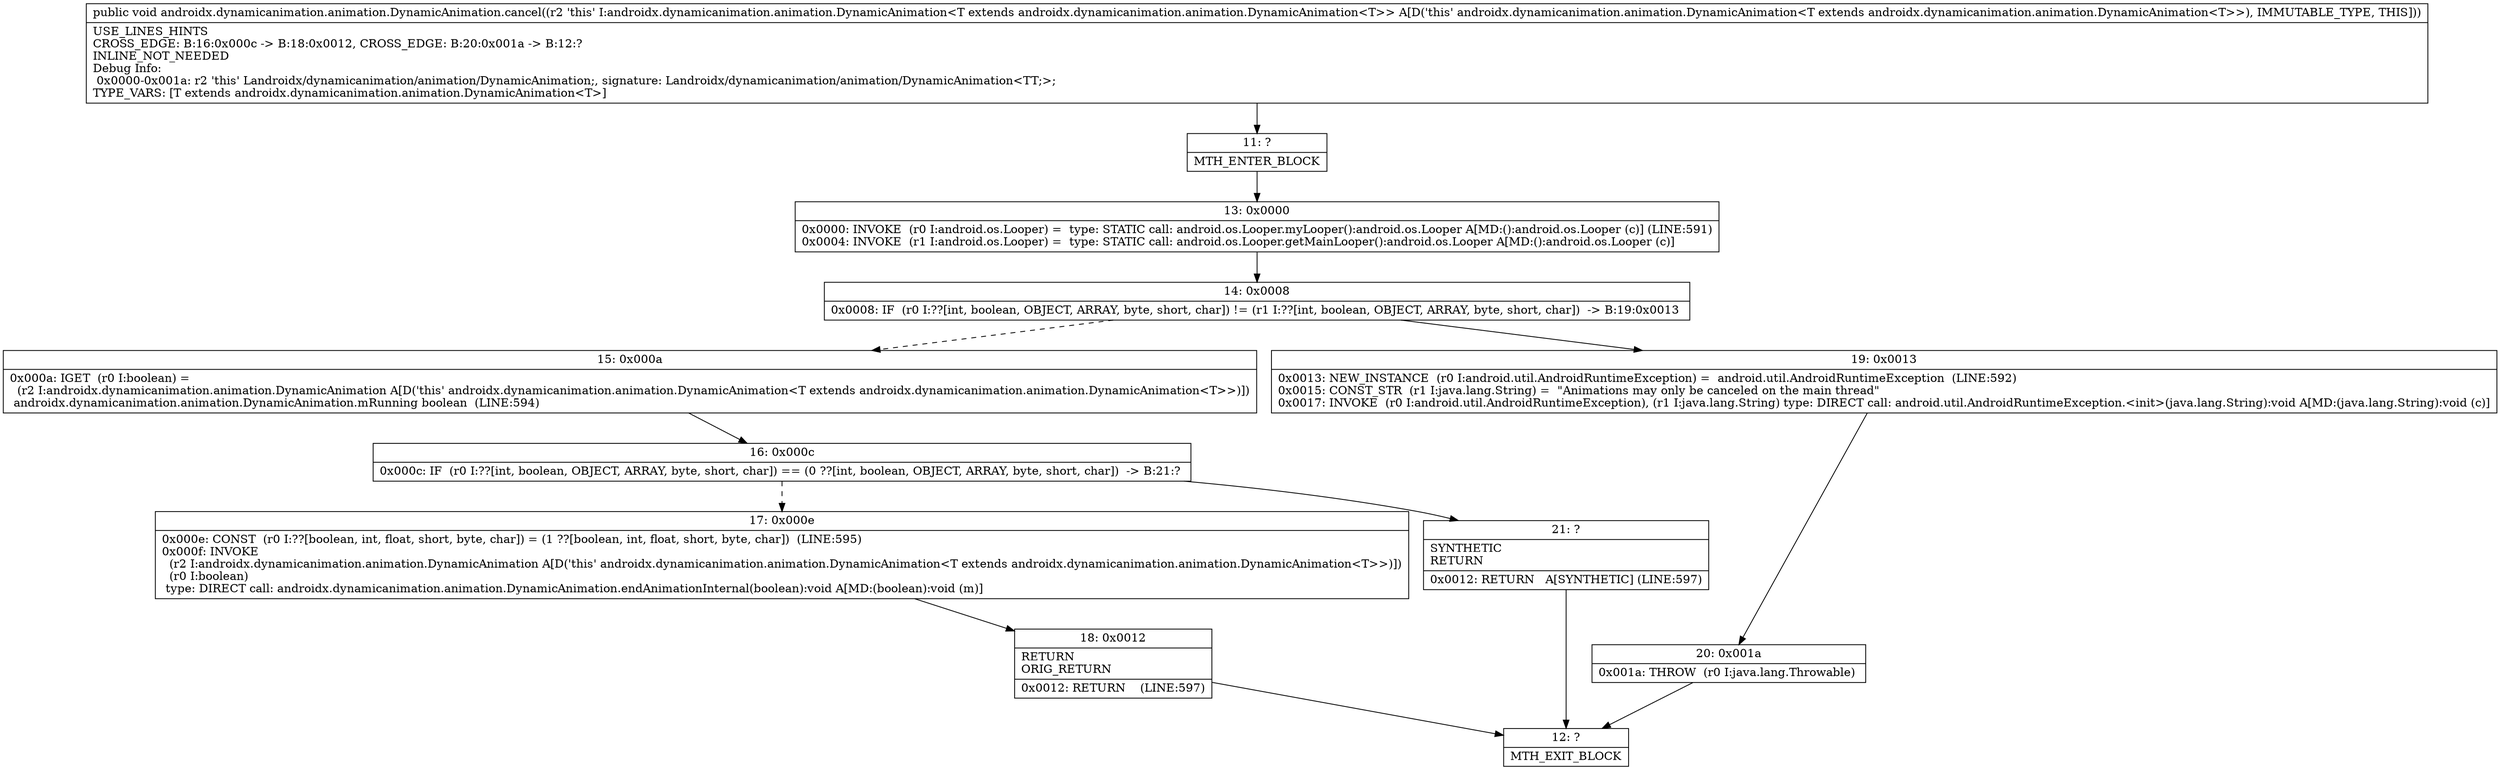 digraph "CFG forandroidx.dynamicanimation.animation.DynamicAnimation.cancel()V" {
Node_11 [shape=record,label="{11\:\ ?|MTH_ENTER_BLOCK\l}"];
Node_13 [shape=record,label="{13\:\ 0x0000|0x0000: INVOKE  (r0 I:android.os.Looper) =  type: STATIC call: android.os.Looper.myLooper():android.os.Looper A[MD:():android.os.Looper (c)] (LINE:591)\l0x0004: INVOKE  (r1 I:android.os.Looper) =  type: STATIC call: android.os.Looper.getMainLooper():android.os.Looper A[MD:():android.os.Looper (c)]\l}"];
Node_14 [shape=record,label="{14\:\ 0x0008|0x0008: IF  (r0 I:??[int, boolean, OBJECT, ARRAY, byte, short, char]) != (r1 I:??[int, boolean, OBJECT, ARRAY, byte, short, char])  \-\> B:19:0x0013 \l}"];
Node_15 [shape=record,label="{15\:\ 0x000a|0x000a: IGET  (r0 I:boolean) = \l  (r2 I:androidx.dynamicanimation.animation.DynamicAnimation A[D('this' androidx.dynamicanimation.animation.DynamicAnimation\<T extends androidx.dynamicanimation.animation.DynamicAnimation\<T\>\>)])\l androidx.dynamicanimation.animation.DynamicAnimation.mRunning boolean  (LINE:594)\l}"];
Node_16 [shape=record,label="{16\:\ 0x000c|0x000c: IF  (r0 I:??[int, boolean, OBJECT, ARRAY, byte, short, char]) == (0 ??[int, boolean, OBJECT, ARRAY, byte, short, char])  \-\> B:21:? \l}"];
Node_17 [shape=record,label="{17\:\ 0x000e|0x000e: CONST  (r0 I:??[boolean, int, float, short, byte, char]) = (1 ??[boolean, int, float, short, byte, char])  (LINE:595)\l0x000f: INVOKE  \l  (r2 I:androidx.dynamicanimation.animation.DynamicAnimation A[D('this' androidx.dynamicanimation.animation.DynamicAnimation\<T extends androidx.dynamicanimation.animation.DynamicAnimation\<T\>\>)])\l  (r0 I:boolean)\l type: DIRECT call: androidx.dynamicanimation.animation.DynamicAnimation.endAnimationInternal(boolean):void A[MD:(boolean):void (m)]\l}"];
Node_18 [shape=record,label="{18\:\ 0x0012|RETURN\lORIG_RETURN\l|0x0012: RETURN    (LINE:597)\l}"];
Node_12 [shape=record,label="{12\:\ ?|MTH_EXIT_BLOCK\l}"];
Node_21 [shape=record,label="{21\:\ ?|SYNTHETIC\lRETURN\l|0x0012: RETURN   A[SYNTHETIC] (LINE:597)\l}"];
Node_19 [shape=record,label="{19\:\ 0x0013|0x0013: NEW_INSTANCE  (r0 I:android.util.AndroidRuntimeException) =  android.util.AndroidRuntimeException  (LINE:592)\l0x0015: CONST_STR  (r1 I:java.lang.String) =  \"Animations may only be canceled on the main thread\" \l0x0017: INVOKE  (r0 I:android.util.AndroidRuntimeException), (r1 I:java.lang.String) type: DIRECT call: android.util.AndroidRuntimeException.\<init\>(java.lang.String):void A[MD:(java.lang.String):void (c)]\l}"];
Node_20 [shape=record,label="{20\:\ 0x001a|0x001a: THROW  (r0 I:java.lang.Throwable) \l}"];
MethodNode[shape=record,label="{public void androidx.dynamicanimation.animation.DynamicAnimation.cancel((r2 'this' I:androidx.dynamicanimation.animation.DynamicAnimation\<T extends androidx.dynamicanimation.animation.DynamicAnimation\<T\>\> A[D('this' androidx.dynamicanimation.animation.DynamicAnimation\<T extends androidx.dynamicanimation.animation.DynamicAnimation\<T\>\>), IMMUTABLE_TYPE, THIS]))  | USE_LINES_HINTS\lCROSS_EDGE: B:16:0x000c \-\> B:18:0x0012, CROSS_EDGE: B:20:0x001a \-\> B:12:?\lINLINE_NOT_NEEDED\lDebug Info:\l  0x0000\-0x001a: r2 'this' Landroidx\/dynamicanimation\/animation\/DynamicAnimation;, signature: Landroidx\/dynamicanimation\/animation\/DynamicAnimation\<TT;\>;\lTYPE_VARS: [T extends androidx.dynamicanimation.animation.DynamicAnimation\<T\>]\l}"];
MethodNode -> Node_11;Node_11 -> Node_13;
Node_13 -> Node_14;
Node_14 -> Node_15[style=dashed];
Node_14 -> Node_19;
Node_15 -> Node_16;
Node_16 -> Node_17[style=dashed];
Node_16 -> Node_21;
Node_17 -> Node_18;
Node_18 -> Node_12;
Node_21 -> Node_12;
Node_19 -> Node_20;
Node_20 -> Node_12;
}

